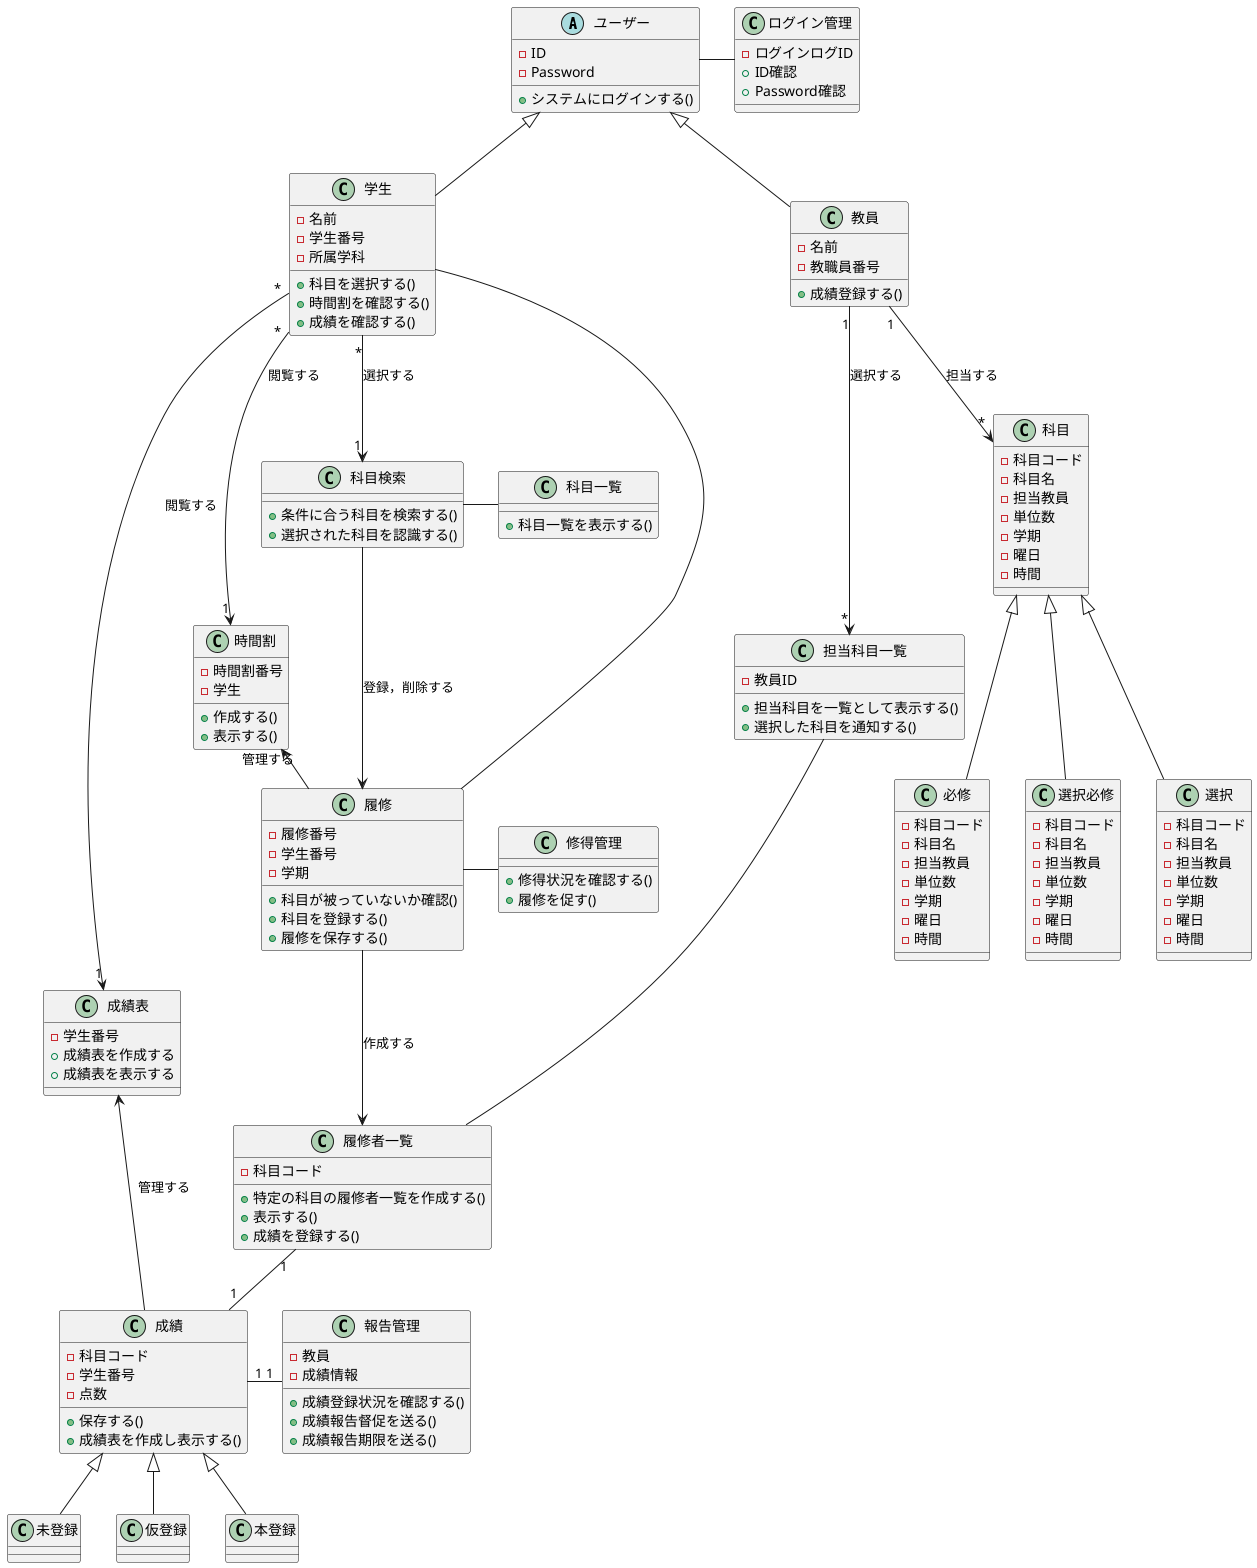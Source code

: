 @startuml 5-1
'分析段階のクラス図'


'クラス'
abstract ユーザー{
    - ID
    - Password
    + システムにログインする()
}

'学生クラスは学生の名前や学生番号が属性として保存されている．
'科目の選択や時間割を確認等の動作を行う
class 学生{
    - 名前
    - 学生番号
    - 所属学科
    + 科目を選択する()
    + 時間割を確認する()
    + 成績を確認する()
}

'教員クラスは教員毎にオブジェクトが作成される
class 教員{
    - 名前
    - 教職員番号
    + 成績登録する()
}

'ユーザーのログインを確認するためのクラス
class ログイン管理{
    - ログインログID
    + ID確認
    + Password確認
}

'履修クラスはある学生がどの科目を履修しているかを表すクラスである．学生毎に作成されることを想定している
'また，履修登録，削除ができるかも確認をする
'このクラスで成績表や時間割が作成されることを想定している．
'成績クラスを参照し，成績も一緒に保存することを想定する
class 履修{
    - 履修番号
    - 学生番号
    - 学期
    + 科目が被っていないか確認()
    + 科目を登録する()
    + 履修を保存する()
}

'科目検索クラスは科目クラスを参照し特定(曜日や時間)で合致する科目を一覧と表示や選択された科目を通知するクラスである．
class 科目検索{
    + 条件に合う科目を検索する()
    + 選択された科目を認識する()
}

'科目一覧は科目検索で入力された条件で出てきた科目を表示させるためのクラス
class 科目一覧{
    + 科目一覧を表示する()
}

'担当科目一覧は教員が担当している科目を一覧として表示するために使用するクラスである．
class 担当科目一覧{
    - 教員ID
    + 担当科目を一覧として表示する()
    + 選択した科目を通知する()
}

class 履修者一覧{
    - 科目コード
    + 特定の科目の履修者一覧を作成する()
    + 表示する()
    + 成績を登録する()
}

'科目クラスには科目コード毎に作成される
'学期，曜日，時間等の情報が属性として保存されている．
'所属学科によって科目の分類が異なるので関連クラスとして定義されている
class 科目{
    - 科目コード
    - 科目名
    - 担当教員
    - 単位数
    - 学期
    - 曜日
    - 時間
}

class 必修{
    - 科目コード
    - 科目名
    - 担当教員
    - 単位数
    - 学期
    - 曜日
    - 時間
}

class 選択必修{
    - 科目コード
    - 科目名
    - 担当教員
    - 単位数
    - 学期
    - 曜日
    - 時間  
}

class 選択{
    - 科目コード
    - 科目名
    - 担当教員
    - 単位数
    - 学期
    - 曜日
    - 時間
}

'成績クラスは，科目，学生を属性に持ち，点数等を保持する．
'その
class 成績{
    - 科目コード
    - 学生番号
    - 点数
    + 保存する()
    + 成績表を作成し表示する()
}

class 未登録{

}

class 仮登録{

}

class 本登録{

}

class 成績表{
    - 学生番号
    + 成績表を作成する
    + 成績表を表示する
}

'履修クラスから作成され，学生から閲覧されることを想定している
class 時間割{
    - 時間割番号
    - 学生
    + 作成する()
    + 表示する()
}

'履修クラスで履修状況を確認し，修得できていなかったら修得を促すクラス
class 修得管理{
    + 修得状況を確認する()
    + 履修を促す()
}

'成績を確認し，成績が登録されていなかった場合に督促等を送るためのクラス
class 報告管理{
    - 教員
    - 成績情報
    + 成績登録状況を確認する()
    + 成績報告督促を送る()
    + 成績報告期限を送る()
}


'関係'
ユーザー <|-down- 学生
ユーザー <|-down- 教員
ユーザー -right- ログイン管理

教員 "1" --> "*" 科目 : 担当する
教員 "1" --> "*" 担当科目一覧 : 選択する

学生 "*" --> "1" 時間割 : 閲覧する
学生 "*" --> "1" 科目検索 : 選択する
学生 -- 履修
学生 "*" --> "1" 成績表 : 閲覧する

成績 "1" -right- "1" 報告管理
成績 -left-> 成績表 : 管理する
履修者一覧 "1" -- "1" 成績
担当科目一覧 -- 履修者一覧
科目検索 --> 履修 : 登録，削除する
科目検索 -right- 科目一覧

履修 -left-> 時間割 : 管理する
履修 --> 履修者一覧 : 作成する
履修 -right- 修得管理

科目 <|-- 必修
科目 <|-- 選択必修
科目 <|-- 選択

成績 <|-- 未登録
成績 <|-- 仮登録
成績 <|-- 本登録
@enduml